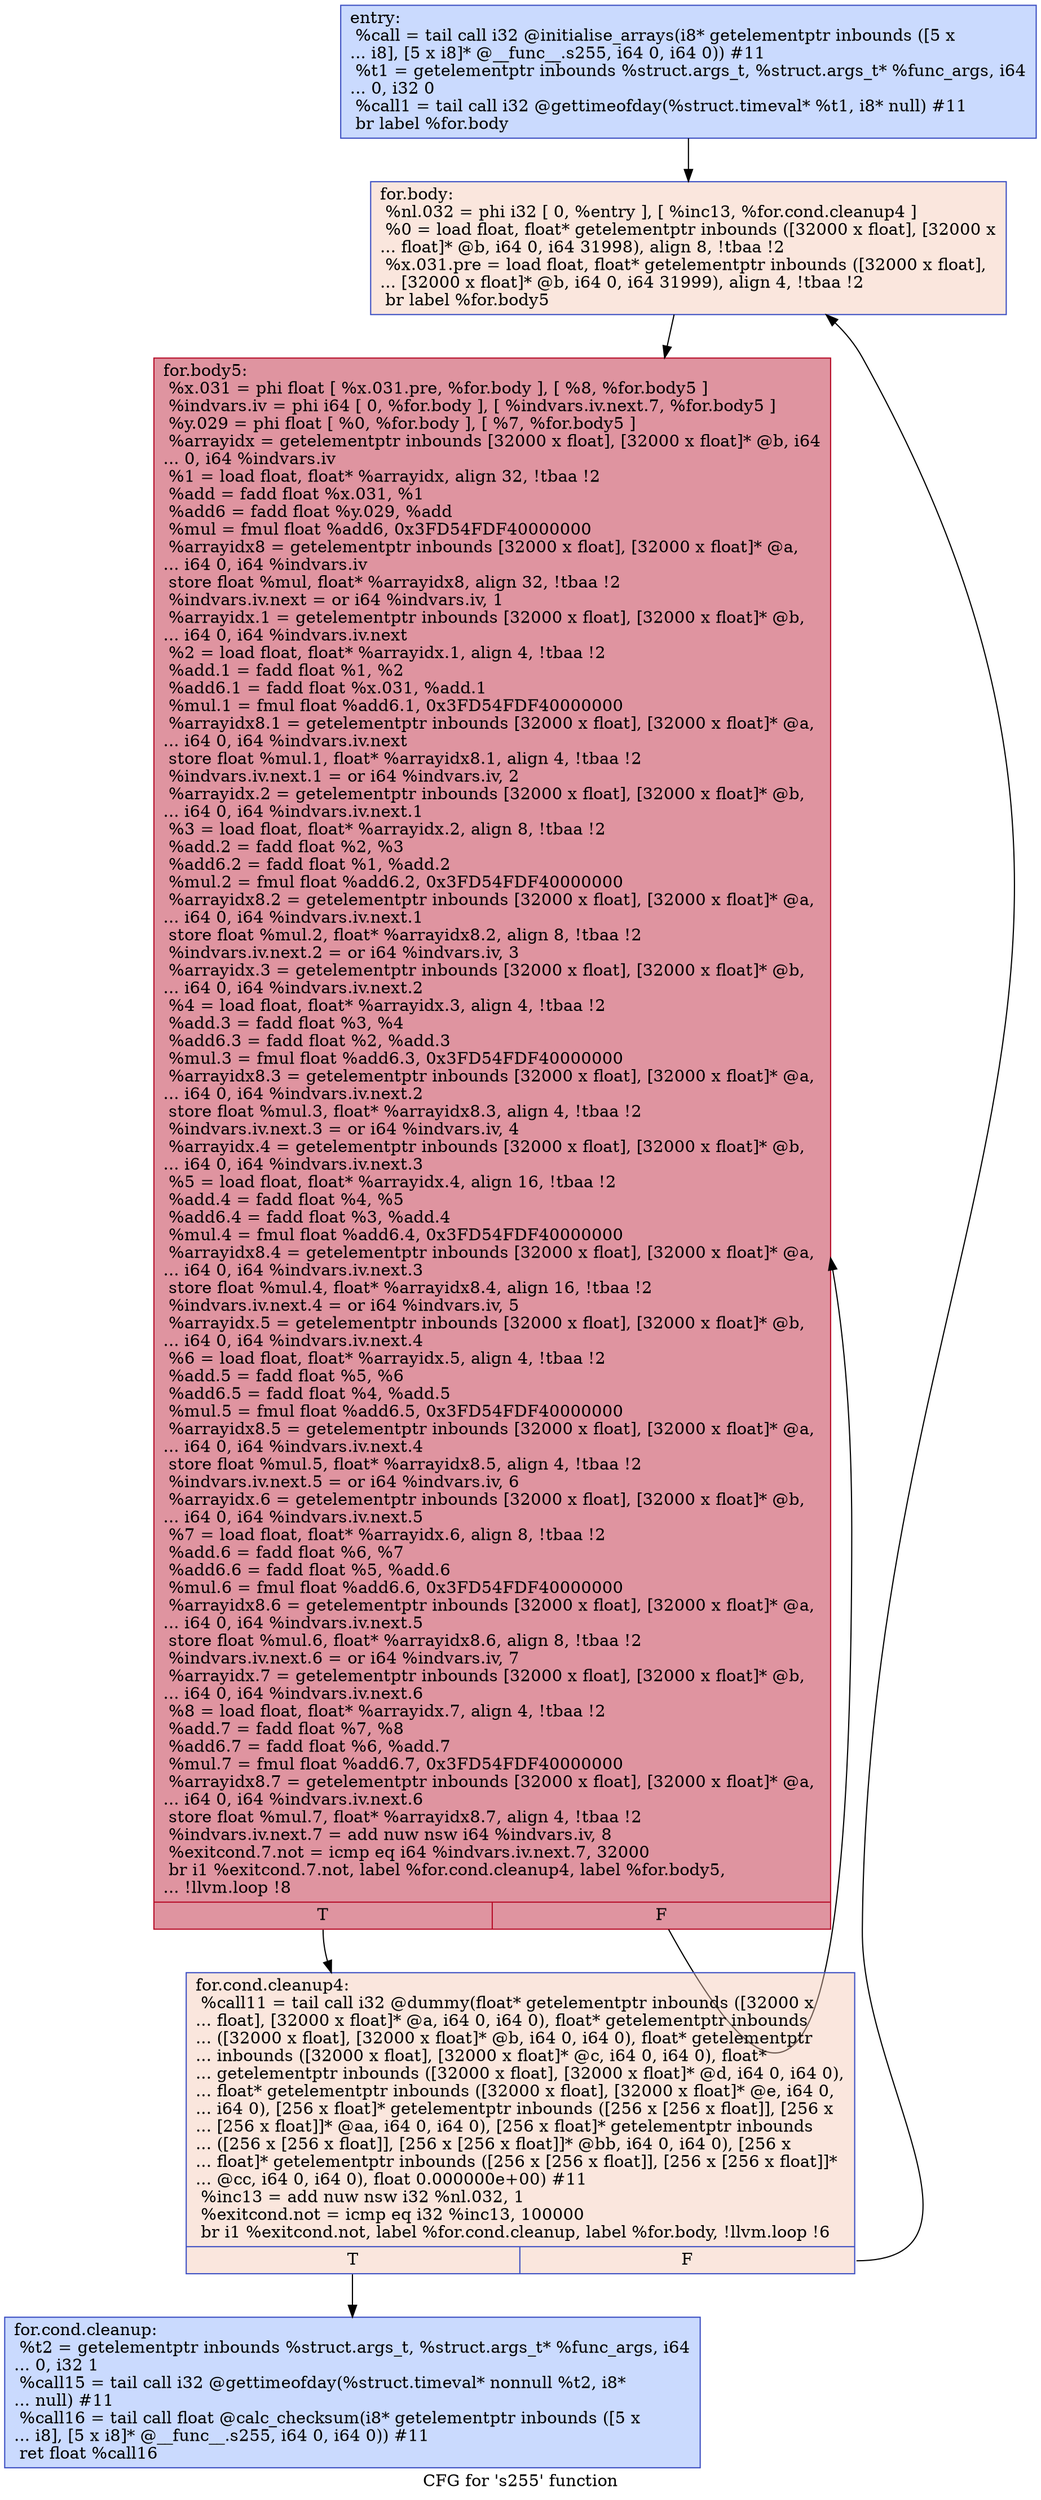 digraph "CFG for 's255' function" {
	label="CFG for 's255' function";

	Node0x564c93ae2a40 [shape=record,color="#3d50c3ff", style=filled, fillcolor="#88abfd70",label="{entry:\l  %call = tail call i32 @initialise_arrays(i8* getelementptr inbounds ([5 x\l... i8], [5 x i8]* @__func__.s255, i64 0, i64 0)) #11\l  %t1 = getelementptr inbounds %struct.args_t, %struct.args_t* %func_args, i64\l... 0, i32 0\l  %call1 = tail call i32 @gettimeofday(%struct.timeval* %t1, i8* null) #11\l  br label %for.body\l}"];
	Node0x564c93ae2a40 -> Node0x564c93ae2ee0;
	Node0x564c93ae2fa0 [shape=record,color="#3d50c3ff", style=filled, fillcolor="#88abfd70",label="{for.cond.cleanup:                                 \l  %t2 = getelementptr inbounds %struct.args_t, %struct.args_t* %func_args, i64\l... 0, i32 1\l  %call15 = tail call i32 @gettimeofday(%struct.timeval* nonnull %t2, i8*\l... null) #11\l  %call16 = tail call float @calc_checksum(i8* getelementptr inbounds ([5 x\l... i8], [5 x i8]* @__func__.s255, i64 0, i64 0)) #11\l  ret float %call16\l}"];
	Node0x564c93ae2ee0 [shape=record,color="#3d50c3ff", style=filled, fillcolor="#f3c7b170",label="{for.body:                                         \l  %nl.032 = phi i32 [ 0, %entry ], [ %inc13, %for.cond.cleanup4 ]\l  %0 = load float, float* getelementptr inbounds ([32000 x float], [32000 x\l... float]* @b, i64 0, i64 31998), align 8, !tbaa !2\l  %x.031.pre = load float, float* getelementptr inbounds ([32000 x float],\l... [32000 x float]* @b, i64 0, i64 31999), align 4, !tbaa !2\l  br label %for.body5\l}"];
	Node0x564c93ae2ee0 -> Node0x564c93ae2960;
	Node0x564c93ae3420 [shape=record,color="#3d50c3ff", style=filled, fillcolor="#f3c7b170",label="{for.cond.cleanup4:                                \l  %call11 = tail call i32 @dummy(float* getelementptr inbounds ([32000 x\l... float], [32000 x float]* @a, i64 0, i64 0), float* getelementptr inbounds\l... ([32000 x float], [32000 x float]* @b, i64 0, i64 0), float* getelementptr\l... inbounds ([32000 x float], [32000 x float]* @c, i64 0, i64 0), float*\l... getelementptr inbounds ([32000 x float], [32000 x float]* @d, i64 0, i64 0),\l... float* getelementptr inbounds ([32000 x float], [32000 x float]* @e, i64 0,\l... i64 0), [256 x float]* getelementptr inbounds ([256 x [256 x float]], [256 x\l... [256 x float]]* @aa, i64 0, i64 0), [256 x float]* getelementptr inbounds\l... ([256 x [256 x float]], [256 x [256 x float]]* @bb, i64 0, i64 0), [256 x\l... float]* getelementptr inbounds ([256 x [256 x float]], [256 x [256 x float]]*\l... @cc, i64 0, i64 0), float 0.000000e+00) #11\l  %inc13 = add nuw nsw i32 %nl.032, 1\l  %exitcond.not = icmp eq i32 %inc13, 100000\l  br i1 %exitcond.not, label %for.cond.cleanup, label %for.body, !llvm.loop !6\l|{<s0>T|<s1>F}}"];
	Node0x564c93ae3420:s0 -> Node0x564c93ae2fa0;
	Node0x564c93ae3420:s1 -> Node0x564c93ae2ee0;
	Node0x564c93ae2960 [shape=record,color="#b70d28ff", style=filled, fillcolor="#b70d2870",label="{for.body5:                                        \l  %x.031 = phi float [ %x.031.pre, %for.body ], [ %8, %for.body5 ]\l  %indvars.iv = phi i64 [ 0, %for.body ], [ %indvars.iv.next.7, %for.body5 ]\l  %y.029 = phi float [ %0, %for.body ], [ %7, %for.body5 ]\l  %arrayidx = getelementptr inbounds [32000 x float], [32000 x float]* @b, i64\l... 0, i64 %indvars.iv\l  %1 = load float, float* %arrayidx, align 32, !tbaa !2\l  %add = fadd float %x.031, %1\l  %add6 = fadd float %y.029, %add\l  %mul = fmul float %add6, 0x3FD54FDF40000000\l  %arrayidx8 = getelementptr inbounds [32000 x float], [32000 x float]* @a,\l... i64 0, i64 %indvars.iv\l  store float %mul, float* %arrayidx8, align 32, !tbaa !2\l  %indvars.iv.next = or i64 %indvars.iv, 1\l  %arrayidx.1 = getelementptr inbounds [32000 x float], [32000 x float]* @b,\l... i64 0, i64 %indvars.iv.next\l  %2 = load float, float* %arrayidx.1, align 4, !tbaa !2\l  %add.1 = fadd float %1, %2\l  %add6.1 = fadd float %x.031, %add.1\l  %mul.1 = fmul float %add6.1, 0x3FD54FDF40000000\l  %arrayidx8.1 = getelementptr inbounds [32000 x float], [32000 x float]* @a,\l... i64 0, i64 %indvars.iv.next\l  store float %mul.1, float* %arrayidx8.1, align 4, !tbaa !2\l  %indvars.iv.next.1 = or i64 %indvars.iv, 2\l  %arrayidx.2 = getelementptr inbounds [32000 x float], [32000 x float]* @b,\l... i64 0, i64 %indvars.iv.next.1\l  %3 = load float, float* %arrayidx.2, align 8, !tbaa !2\l  %add.2 = fadd float %2, %3\l  %add6.2 = fadd float %1, %add.2\l  %mul.2 = fmul float %add6.2, 0x3FD54FDF40000000\l  %arrayidx8.2 = getelementptr inbounds [32000 x float], [32000 x float]* @a,\l... i64 0, i64 %indvars.iv.next.1\l  store float %mul.2, float* %arrayidx8.2, align 8, !tbaa !2\l  %indvars.iv.next.2 = or i64 %indvars.iv, 3\l  %arrayidx.3 = getelementptr inbounds [32000 x float], [32000 x float]* @b,\l... i64 0, i64 %indvars.iv.next.2\l  %4 = load float, float* %arrayidx.3, align 4, !tbaa !2\l  %add.3 = fadd float %3, %4\l  %add6.3 = fadd float %2, %add.3\l  %mul.3 = fmul float %add6.3, 0x3FD54FDF40000000\l  %arrayidx8.3 = getelementptr inbounds [32000 x float], [32000 x float]* @a,\l... i64 0, i64 %indvars.iv.next.2\l  store float %mul.3, float* %arrayidx8.3, align 4, !tbaa !2\l  %indvars.iv.next.3 = or i64 %indvars.iv, 4\l  %arrayidx.4 = getelementptr inbounds [32000 x float], [32000 x float]* @b,\l... i64 0, i64 %indvars.iv.next.3\l  %5 = load float, float* %arrayidx.4, align 16, !tbaa !2\l  %add.4 = fadd float %4, %5\l  %add6.4 = fadd float %3, %add.4\l  %mul.4 = fmul float %add6.4, 0x3FD54FDF40000000\l  %arrayidx8.4 = getelementptr inbounds [32000 x float], [32000 x float]* @a,\l... i64 0, i64 %indvars.iv.next.3\l  store float %mul.4, float* %arrayidx8.4, align 16, !tbaa !2\l  %indvars.iv.next.4 = or i64 %indvars.iv, 5\l  %arrayidx.5 = getelementptr inbounds [32000 x float], [32000 x float]* @b,\l... i64 0, i64 %indvars.iv.next.4\l  %6 = load float, float* %arrayidx.5, align 4, !tbaa !2\l  %add.5 = fadd float %5, %6\l  %add6.5 = fadd float %4, %add.5\l  %mul.5 = fmul float %add6.5, 0x3FD54FDF40000000\l  %arrayidx8.5 = getelementptr inbounds [32000 x float], [32000 x float]* @a,\l... i64 0, i64 %indvars.iv.next.4\l  store float %mul.5, float* %arrayidx8.5, align 4, !tbaa !2\l  %indvars.iv.next.5 = or i64 %indvars.iv, 6\l  %arrayidx.6 = getelementptr inbounds [32000 x float], [32000 x float]* @b,\l... i64 0, i64 %indvars.iv.next.5\l  %7 = load float, float* %arrayidx.6, align 8, !tbaa !2\l  %add.6 = fadd float %6, %7\l  %add6.6 = fadd float %5, %add.6\l  %mul.6 = fmul float %add6.6, 0x3FD54FDF40000000\l  %arrayidx8.6 = getelementptr inbounds [32000 x float], [32000 x float]* @a,\l... i64 0, i64 %indvars.iv.next.5\l  store float %mul.6, float* %arrayidx8.6, align 8, !tbaa !2\l  %indvars.iv.next.6 = or i64 %indvars.iv, 7\l  %arrayidx.7 = getelementptr inbounds [32000 x float], [32000 x float]* @b,\l... i64 0, i64 %indvars.iv.next.6\l  %8 = load float, float* %arrayidx.7, align 4, !tbaa !2\l  %add.7 = fadd float %7, %8\l  %add6.7 = fadd float %6, %add.7\l  %mul.7 = fmul float %add6.7, 0x3FD54FDF40000000\l  %arrayidx8.7 = getelementptr inbounds [32000 x float], [32000 x float]* @a,\l... i64 0, i64 %indvars.iv.next.6\l  store float %mul.7, float* %arrayidx8.7, align 4, !tbaa !2\l  %indvars.iv.next.7 = add nuw nsw i64 %indvars.iv, 8\l  %exitcond.7.not = icmp eq i64 %indvars.iv.next.7, 32000\l  br i1 %exitcond.7.not, label %for.cond.cleanup4, label %for.body5,\l... !llvm.loop !8\l|{<s0>T|<s1>F}}"];
	Node0x564c93ae2960:s0 -> Node0x564c93ae3420;
	Node0x564c93ae2960:s1 -> Node0x564c93ae2960;
}
